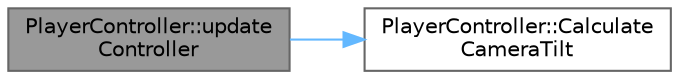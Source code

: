 digraph "PlayerController::updateController"
{
 // LATEX_PDF_SIZE
  bgcolor="transparent";
  edge [fontname=Helvetica,fontsize=10,labelfontname=Helvetica,labelfontsize=10];
  node [fontname=Helvetica,fontsize=10,shape=box,height=0.2,width=0.4];
  rankdir="LR";
  Node1 [id="Node000001",label="PlayerController::update\lController",height=0.2,width=0.4,color="gray40", fillcolor="grey60", style="filled", fontcolor="black",tooltip=" "];
  Node1 -> Node2 [id="edge1_Node000001_Node000002",color="steelblue1",style="solid",tooltip=" "];
  Node2 [id="Node000002",label="PlayerController::Calculate\lCameraTilt",height=0.2,width=0.4,color="grey40", fillcolor="white", style="filled",URL="$class_player_controller.html#a2ac55eaa5ac9c74c693ea7415ec53464",tooltip=" "];
}

